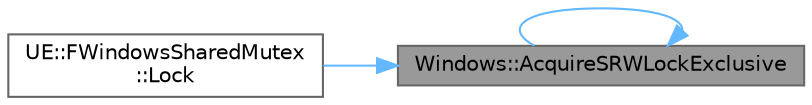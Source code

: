 digraph "Windows::AcquireSRWLockExclusive"
{
 // INTERACTIVE_SVG=YES
 // LATEX_PDF_SIZE
  bgcolor="transparent";
  edge [fontname=Helvetica,fontsize=10,labelfontname=Helvetica,labelfontsize=10];
  node [fontname=Helvetica,fontsize=10,shape=box,height=0.2,width=0.4];
  rankdir="RL";
  Node1 [id="Node000001",label="Windows::AcquireSRWLockExclusive",height=0.2,width=0.4,color="gray40", fillcolor="grey60", style="filled", fontcolor="black",tooltip=" "];
  Node1 -> Node1 [id="edge1_Node000001_Node000001",dir="back",color="steelblue1",style="solid",tooltip=" "];
  Node1 -> Node2 [id="edge2_Node000001_Node000002",dir="back",color="steelblue1",style="solid",tooltip=" "];
  Node2 [id="Node000002",label="UE::FWindowsSharedMutex\l::Lock",height=0.2,width=0.4,color="grey40", fillcolor="white", style="filled",URL="$d2/da8/classUE_1_1FWindowsSharedMutex.html#aa001478e616294c7c0fb6a3a2337eb3c",tooltip=" "];
}
